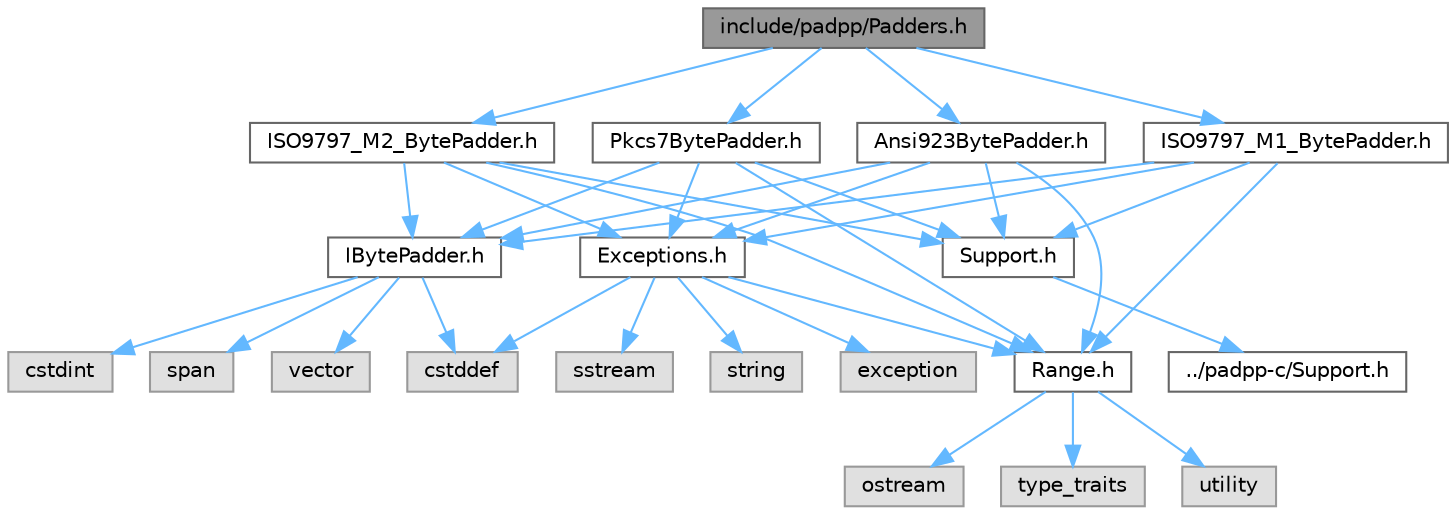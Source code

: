 digraph "include/padpp/Padders.h"
{
 // LATEX_PDF_SIZE
  bgcolor="transparent";
  edge [fontname=Helvetica,fontsize=10,labelfontname=Helvetica,labelfontsize=10];
  node [fontname=Helvetica,fontsize=10,shape=box,height=0.2,width=0.4];
  Node1 [id="Node000001",label="include/padpp/Padders.h",height=0.2,width=0.4,color="gray40", fillcolor="grey60", style="filled", fontcolor="black",tooltip=" "];
  Node1 -> Node2 [id="edge1_Node000001_Node000002",color="steelblue1",style="solid",tooltip=" "];
  Node2 [id="Node000002",label="Ansi923BytePadder.h",height=0.2,width=0.4,color="grey40", fillcolor="white", style="filled",URL="$db/d6a/padpp_2Ansi923BytePadder_8h.html",tooltip=" "];
  Node2 -> Node3 [id="edge2_Node000002_Node000003",color="steelblue1",style="solid",tooltip=" "];
  Node3 [id="Node000003",label="Exceptions.h",height=0.2,width=0.4,color="grey40", fillcolor="white", style="filled",URL="$df/d7c/Exceptions_8h.html",tooltip=" "];
  Node3 -> Node4 [id="edge3_Node000003_Node000004",color="steelblue1",style="solid",tooltip=" "];
  Node4 [id="Node000004",label="cstddef",height=0.2,width=0.4,color="grey60", fillcolor="#E0E0E0", style="filled",tooltip=" "];
  Node3 -> Node5 [id="edge4_Node000003_Node000005",color="steelblue1",style="solid",tooltip=" "];
  Node5 [id="Node000005",label="exception",height=0.2,width=0.4,color="grey60", fillcolor="#E0E0E0", style="filled",tooltip=" "];
  Node3 -> Node6 [id="edge5_Node000003_Node000006",color="steelblue1",style="solid",tooltip=" "];
  Node6 [id="Node000006",label="sstream",height=0.2,width=0.4,color="grey60", fillcolor="#E0E0E0", style="filled",tooltip=" "];
  Node3 -> Node7 [id="edge6_Node000003_Node000007",color="steelblue1",style="solid",tooltip=" "];
  Node7 [id="Node000007",label="string",height=0.2,width=0.4,color="grey60", fillcolor="#E0E0E0", style="filled",tooltip=" "];
  Node3 -> Node8 [id="edge7_Node000003_Node000008",color="steelblue1",style="solid",tooltip=" "];
  Node8 [id="Node000008",label="Range.h",height=0.2,width=0.4,color="grey40", fillcolor="white", style="filled",URL="$d9/db6/Range_8h.html",tooltip=" "];
  Node8 -> Node9 [id="edge8_Node000008_Node000009",color="steelblue1",style="solid",tooltip=" "];
  Node9 [id="Node000009",label="ostream",height=0.2,width=0.4,color="grey60", fillcolor="#E0E0E0", style="filled",tooltip=" "];
  Node8 -> Node10 [id="edge9_Node000008_Node000010",color="steelblue1",style="solid",tooltip=" "];
  Node10 [id="Node000010",label="type_traits",height=0.2,width=0.4,color="grey60", fillcolor="#E0E0E0", style="filled",tooltip=" "];
  Node8 -> Node11 [id="edge10_Node000008_Node000011",color="steelblue1",style="solid",tooltip=" "];
  Node11 [id="Node000011",label="utility",height=0.2,width=0.4,color="grey60", fillcolor="#E0E0E0", style="filled",tooltip=" "];
  Node2 -> Node12 [id="edge11_Node000002_Node000012",color="steelblue1",style="solid",tooltip=" "];
  Node12 [id="Node000012",label="IBytePadder.h",height=0.2,width=0.4,color="grey40", fillcolor="white", style="filled",URL="$d0/d0b/IBytePadder_8h.html",tooltip=" "];
  Node12 -> Node4 [id="edge12_Node000012_Node000004",color="steelblue1",style="solid",tooltip=" "];
  Node12 -> Node13 [id="edge13_Node000012_Node000013",color="steelblue1",style="solid",tooltip=" "];
  Node13 [id="Node000013",label="cstdint",height=0.2,width=0.4,color="grey60", fillcolor="#E0E0E0", style="filled",tooltip=" "];
  Node12 -> Node14 [id="edge14_Node000012_Node000014",color="steelblue1",style="solid",tooltip=" "];
  Node14 [id="Node000014",label="span",height=0.2,width=0.4,color="grey60", fillcolor="#E0E0E0", style="filled",tooltip=" "];
  Node12 -> Node15 [id="edge15_Node000012_Node000015",color="steelblue1",style="solid",tooltip=" "];
  Node15 [id="Node000015",label="vector",height=0.2,width=0.4,color="grey60", fillcolor="#E0E0E0", style="filled",tooltip=" "];
  Node2 -> Node8 [id="edge16_Node000002_Node000008",color="steelblue1",style="solid",tooltip=" "];
  Node2 -> Node16 [id="edge17_Node000002_Node000016",color="steelblue1",style="solid",tooltip=" "];
  Node16 [id="Node000016",label="Support.h",height=0.2,width=0.4,color="grey40", fillcolor="white", style="filled",URL="$db/d3d/padpp_2Support_8h.html",tooltip=" "];
  Node16 -> Node17 [id="edge18_Node000016_Node000017",color="steelblue1",style="solid",tooltip=" "];
  Node17 [id="Node000017",label="../padpp-c/Support.h",height=0.2,width=0.4,color="grey40", fillcolor="white", style="filled",URL="$d9/d97/padpp-c_2Support_8h.html",tooltip=" "];
  Node1 -> Node18 [id="edge19_Node000001_Node000018",color="steelblue1",style="solid",tooltip=" "];
  Node18 [id="Node000018",label="ISO9797_M1_BytePadder.h",height=0.2,width=0.4,color="grey40", fillcolor="white", style="filled",URL="$d9/d4b/padpp_2ISO9797__M1__BytePadder_8h.html",tooltip=" "];
  Node18 -> Node3 [id="edge20_Node000018_Node000003",color="steelblue1",style="solid",tooltip=" "];
  Node18 -> Node12 [id="edge21_Node000018_Node000012",color="steelblue1",style="solid",tooltip=" "];
  Node18 -> Node8 [id="edge22_Node000018_Node000008",color="steelblue1",style="solid",tooltip=" "];
  Node18 -> Node16 [id="edge23_Node000018_Node000016",color="steelblue1",style="solid",tooltip=" "];
  Node1 -> Node19 [id="edge24_Node000001_Node000019",color="steelblue1",style="solid",tooltip=" "];
  Node19 [id="Node000019",label="ISO9797_M2_BytePadder.h",height=0.2,width=0.4,color="grey40", fillcolor="white", style="filled",URL="$dd/dee/padpp_2ISO9797__M2__BytePadder_8h.html",tooltip=" "];
  Node19 -> Node3 [id="edge25_Node000019_Node000003",color="steelblue1",style="solid",tooltip=" "];
  Node19 -> Node12 [id="edge26_Node000019_Node000012",color="steelblue1",style="solid",tooltip=" "];
  Node19 -> Node8 [id="edge27_Node000019_Node000008",color="steelblue1",style="solid",tooltip=" "];
  Node19 -> Node16 [id="edge28_Node000019_Node000016",color="steelblue1",style="solid",tooltip=" "];
  Node1 -> Node20 [id="edge29_Node000001_Node000020",color="steelblue1",style="solid",tooltip=" "];
  Node20 [id="Node000020",label="Pkcs7BytePadder.h",height=0.2,width=0.4,color="grey40", fillcolor="white", style="filled",URL="$d4/d78/padpp_2Pkcs7BytePadder_8h.html",tooltip=" "];
  Node20 -> Node3 [id="edge30_Node000020_Node000003",color="steelblue1",style="solid",tooltip=" "];
  Node20 -> Node12 [id="edge31_Node000020_Node000012",color="steelblue1",style="solid",tooltip=" "];
  Node20 -> Node8 [id="edge32_Node000020_Node000008",color="steelblue1",style="solid",tooltip=" "];
  Node20 -> Node16 [id="edge33_Node000020_Node000016",color="steelblue1",style="solid",tooltip=" "];
}
